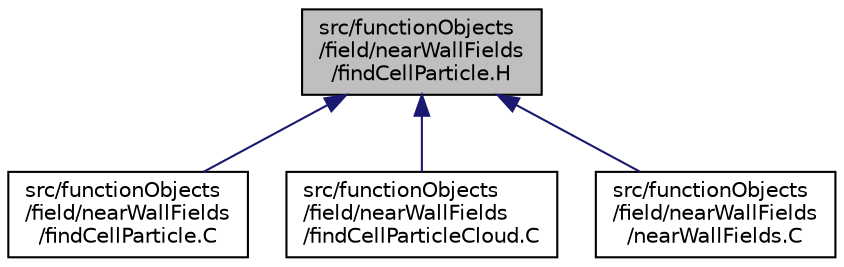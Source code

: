 digraph "src/functionObjects/field/nearWallFields/findCellParticle.H"
{
  bgcolor="transparent";
  edge [fontname="Helvetica",fontsize="10",labelfontname="Helvetica",labelfontsize="10"];
  node [fontname="Helvetica",fontsize="10",shape=record];
  Node314 [label="src/functionObjects\l/field/nearWallFields\l/findCellParticle.H",height=0.2,width=0.4,color="black", fillcolor="grey75", style="filled", fontcolor="black"];
  Node314 -> Node315 [dir="back",color="midnightblue",fontsize="10",style="solid",fontname="Helvetica"];
  Node315 [label="src/functionObjects\l/field/nearWallFields\l/findCellParticle.C",height=0.2,width=0.4,color="black",URL="$a04721.html"];
  Node314 -> Node316 [dir="back",color="midnightblue",fontsize="10",style="solid",fontname="Helvetica"];
  Node316 [label="src/functionObjects\l/field/nearWallFields\l/findCellParticleCloud.C",height=0.2,width=0.4,color="black",URL="$a04727.html"];
  Node314 -> Node317 [dir="back",color="midnightblue",fontsize="10",style="solid",fontname="Helvetica"];
  Node317 [label="src/functionObjects\l/field/nearWallFields\l/nearWallFields.C",height=0.2,width=0.4,color="black",URL="$a04730.html"];
}

